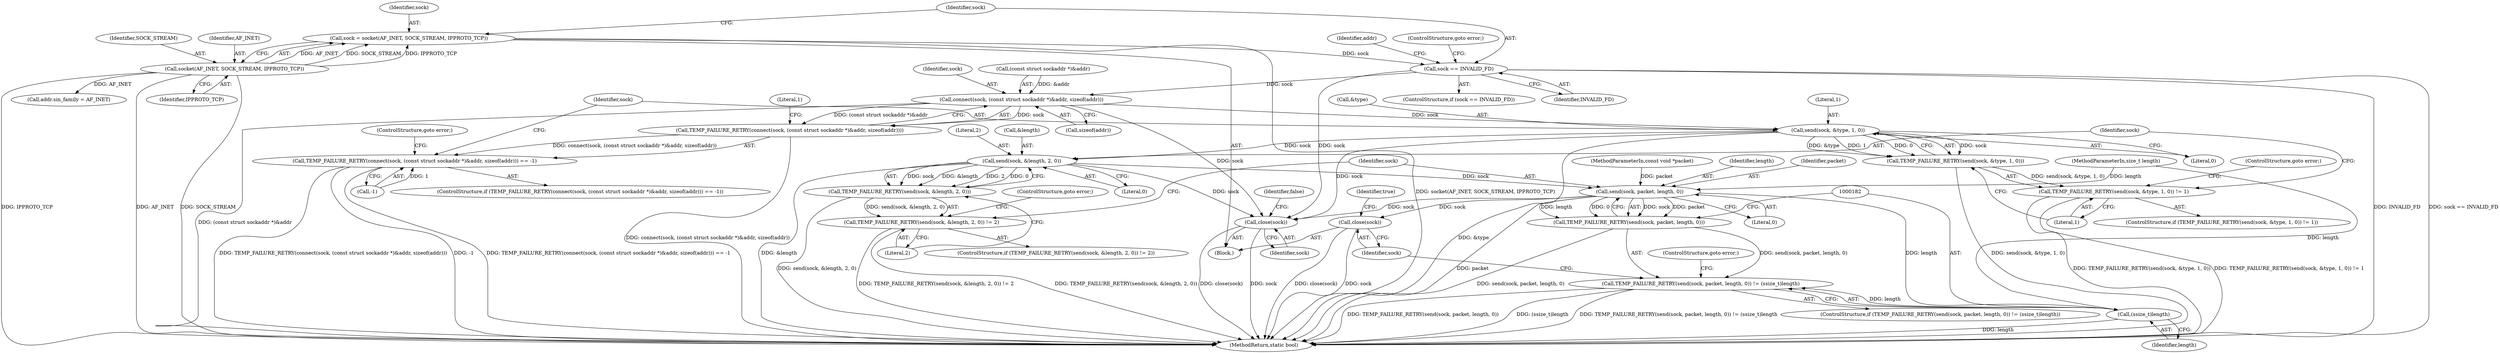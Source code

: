digraph "0_Android_472271b153c5dc53c28beac55480a8d8434b2d5c_69@API" {
"1000106" [label="(Call,sock = socket(AF_INET, SOCK_STREAM, IPPROTO_TCP))"];
"1000108" [label="(Call,socket(AF_INET, SOCK_STREAM, IPPROTO_TCP))"];
"1000113" [label="(Call,sock == INVALID_FD)"];
"1000140" [label="(Call,connect(sock, (const struct sockaddr *)&addr, sizeof(addr)))"];
"1000139" [label="(Call,TEMP_FAILURE_RETRY(connect(sock, (const struct sockaddr *)&addr, sizeof(addr))))"];
"1000138" [label="(Call,TEMP_FAILURE_RETRY(connect(sock, (const struct sockaddr *)&addr, sizeof(addr))) == -1)"];
"1000154" [label="(Call,send(sock, &type, 1, 0))"];
"1000153" [label="(Call,TEMP_FAILURE_RETRY(send(sock, &type, 1, 0)))"];
"1000152" [label="(Call,TEMP_FAILURE_RETRY(send(sock, &type, 1, 0)) != 1)"];
"1000165" [label="(Call,send(sock, &length, 2, 0))"];
"1000164" [label="(Call,TEMP_FAILURE_RETRY(send(sock, &length, 2, 0)))"];
"1000163" [label="(Call,TEMP_FAILURE_RETRY(send(sock, &length, 2, 0)) != 2)"];
"1000176" [label="(Call,send(sock, packet, length, 0))"];
"1000175" [label="(Call,TEMP_FAILURE_RETRY(send(sock, packet, length, 0)))"];
"1000174" [label="(Call,TEMP_FAILURE_RETRY(send(sock, packet, length, 0)) != (ssize_t)length)"];
"1000181" [label="(Call,(ssize_t)length)"];
"1000185" [label="(Call,close(sock))"];
"1000190" [label="(Call,close(sock))"];
"1000154" [label="(Call,send(sock, &type, 1, 0))"];
"1000142" [label="(Call,(const struct sockaddr *)&addr)"];
"1000148" [label="(Call,-1)"];
"1000138" [label="(Call,TEMP_FAILURE_RETRY(connect(sock, (const struct sockaddr *)&addr, sizeof(addr))) == -1)"];
"1000190" [label="(Call,close(sock))"];
"1000185" [label="(Call,close(sock))"];
"1000110" [label="(Identifier,SOCK_STREAM)"];
"1000112" [label="(ControlStructure,if (sock == INVALID_FD))"];
"1000175" [label="(Call,TEMP_FAILURE_RETRY(send(sock, packet, length, 0)))"];
"1000193" [label="(Identifier,false)"];
"1000176" [label="(Call,send(sock, packet, length, 0))"];
"1000149" [label="(Literal,1)"];
"1000163" [label="(Call,TEMP_FAILURE_RETRY(send(sock, &length, 2, 0)) != 2)"];
"1000109" [label="(Identifier,AF_INET)"];
"1000155" [label="(Identifier,sock)"];
"1000169" [label="(Literal,2)"];
"1000179" [label="(Identifier,length)"];
"1000113" [label="(Call,sock == INVALID_FD)"];
"1000120" [label="(Identifier,addr)"];
"1000139" [label="(Call,TEMP_FAILURE_RETRY(connect(sock, (const struct sockaddr *)&addr, sizeof(addr))))"];
"1000174" [label="(Call,TEMP_FAILURE_RETRY(send(sock, packet, length, 0)) != (ssize_t)length)"];
"1000108" [label="(Call,socket(AF_INET, SOCK_STREAM, IPPROTO_TCP))"];
"1000166" [label="(Identifier,sock)"];
"1000170" [label="(Literal,0)"];
"1000152" [label="(Call,TEMP_FAILURE_RETRY(send(sock, &type, 1, 0)) != 1)"];
"1000159" [label="(Literal,0)"];
"1000171" [label="(Literal,2)"];
"1000140" [label="(Call,connect(sock, (const struct sockaddr *)&addr, sizeof(addr)))"];
"1000162" [label="(ControlStructure,if (TEMP_FAILURE_RETRY(send(sock, &length, 2, 0)) != 2))"];
"1000178" [label="(Identifier,packet)"];
"1000180" [label="(Literal,0)"];
"1000181" [label="(Call,(ssize_t)length)"];
"1000161" [label="(ControlStructure,goto error;)"];
"1000151" [label="(ControlStructure,if (TEMP_FAILURE_RETRY(send(sock, &type, 1, 0)) != 1))"];
"1000186" [label="(Identifier,sock)"];
"1000177" [label="(Identifier,sock)"];
"1000104" [label="(Block,)"];
"1000153" [label="(Call,TEMP_FAILURE_RETRY(send(sock, &type, 1, 0)))"];
"1000107" [label="(Identifier,sock)"];
"1000116" [label="(ControlStructure,goto error;)"];
"1000150" [label="(ControlStructure,goto error;)"];
"1000160" [label="(Literal,1)"];
"1000137" [label="(ControlStructure,if (TEMP_FAILURE_RETRY(connect(sock, (const struct sockaddr *)&addr, sizeof(addr))) == -1))"];
"1000164" [label="(Call,TEMP_FAILURE_RETRY(send(sock, &length, 2, 0)))"];
"1000173" [label="(ControlStructure,if (TEMP_FAILURE_RETRY(send(sock, packet, length, 0)) != (ssize_t)length))"];
"1000118" [label="(Call,addr.sin_family = AF_INET)"];
"1000165" [label="(Call,send(sock, &length, 2, 0))"];
"1000115" [label="(Identifier,INVALID_FD)"];
"1000146" [label="(Call,sizeof(addr))"];
"1000141" [label="(Identifier,sock)"];
"1000156" [label="(Call,&type)"];
"1000114" [label="(Identifier,sock)"];
"1000106" [label="(Call,sock = socket(AF_INET, SOCK_STREAM, IPPROTO_TCP))"];
"1000194" [label="(MethodReturn,static bool)"];
"1000158" [label="(Literal,1)"];
"1000184" [label="(ControlStructure,goto error;)"];
"1000191" [label="(Identifier,sock)"];
"1000103" [label="(MethodParameterIn,size_t length)"];
"1000167" [label="(Call,&length)"];
"1000183" [label="(Identifier,length)"];
"1000102" [label="(MethodParameterIn,const void *packet)"];
"1000111" [label="(Identifier,IPPROTO_TCP)"];
"1000188" [label="(Identifier,true)"];
"1000172" [label="(ControlStructure,goto error;)"];
"1000106" -> "1000104"  [label="AST: "];
"1000106" -> "1000108"  [label="CFG: "];
"1000107" -> "1000106"  [label="AST: "];
"1000108" -> "1000106"  [label="AST: "];
"1000114" -> "1000106"  [label="CFG: "];
"1000106" -> "1000194"  [label="DDG: socket(AF_INET, SOCK_STREAM, IPPROTO_TCP)"];
"1000108" -> "1000106"  [label="DDG: AF_INET"];
"1000108" -> "1000106"  [label="DDG: SOCK_STREAM"];
"1000108" -> "1000106"  [label="DDG: IPPROTO_TCP"];
"1000106" -> "1000113"  [label="DDG: sock"];
"1000108" -> "1000111"  [label="CFG: "];
"1000109" -> "1000108"  [label="AST: "];
"1000110" -> "1000108"  [label="AST: "];
"1000111" -> "1000108"  [label="AST: "];
"1000108" -> "1000194"  [label="DDG: SOCK_STREAM"];
"1000108" -> "1000194"  [label="DDG: IPPROTO_TCP"];
"1000108" -> "1000194"  [label="DDG: AF_INET"];
"1000108" -> "1000118"  [label="DDG: AF_INET"];
"1000113" -> "1000112"  [label="AST: "];
"1000113" -> "1000115"  [label="CFG: "];
"1000114" -> "1000113"  [label="AST: "];
"1000115" -> "1000113"  [label="AST: "];
"1000116" -> "1000113"  [label="CFG: "];
"1000120" -> "1000113"  [label="CFG: "];
"1000113" -> "1000194"  [label="DDG: INVALID_FD"];
"1000113" -> "1000194"  [label="DDG: sock == INVALID_FD"];
"1000113" -> "1000140"  [label="DDG: sock"];
"1000113" -> "1000190"  [label="DDG: sock"];
"1000140" -> "1000139"  [label="AST: "];
"1000140" -> "1000146"  [label="CFG: "];
"1000141" -> "1000140"  [label="AST: "];
"1000142" -> "1000140"  [label="AST: "];
"1000146" -> "1000140"  [label="AST: "];
"1000139" -> "1000140"  [label="CFG: "];
"1000140" -> "1000194"  [label="DDG: (const struct sockaddr *)&addr"];
"1000140" -> "1000139"  [label="DDG: sock"];
"1000140" -> "1000139"  [label="DDG: (const struct sockaddr *)&addr"];
"1000142" -> "1000140"  [label="DDG: &addr"];
"1000140" -> "1000154"  [label="DDG: sock"];
"1000140" -> "1000190"  [label="DDG: sock"];
"1000139" -> "1000138"  [label="AST: "];
"1000149" -> "1000139"  [label="CFG: "];
"1000139" -> "1000194"  [label="DDG: connect(sock, (const struct sockaddr *)&addr, sizeof(addr))"];
"1000139" -> "1000138"  [label="DDG: connect(sock, (const struct sockaddr *)&addr, sizeof(addr))"];
"1000138" -> "1000137"  [label="AST: "];
"1000138" -> "1000148"  [label="CFG: "];
"1000148" -> "1000138"  [label="AST: "];
"1000150" -> "1000138"  [label="CFG: "];
"1000155" -> "1000138"  [label="CFG: "];
"1000138" -> "1000194"  [label="DDG: TEMP_FAILURE_RETRY(connect(sock, (const struct sockaddr *)&addr, sizeof(addr)))"];
"1000138" -> "1000194"  [label="DDG: -1"];
"1000138" -> "1000194"  [label="DDG: TEMP_FAILURE_RETRY(connect(sock, (const struct sockaddr *)&addr, sizeof(addr))) == -1"];
"1000148" -> "1000138"  [label="DDG: 1"];
"1000154" -> "1000153"  [label="AST: "];
"1000154" -> "1000159"  [label="CFG: "];
"1000155" -> "1000154"  [label="AST: "];
"1000156" -> "1000154"  [label="AST: "];
"1000158" -> "1000154"  [label="AST: "];
"1000159" -> "1000154"  [label="AST: "];
"1000153" -> "1000154"  [label="CFG: "];
"1000154" -> "1000194"  [label="DDG: &type"];
"1000154" -> "1000153"  [label="DDG: sock"];
"1000154" -> "1000153"  [label="DDG: &type"];
"1000154" -> "1000153"  [label="DDG: 1"];
"1000154" -> "1000153"  [label="DDG: 0"];
"1000154" -> "1000165"  [label="DDG: sock"];
"1000154" -> "1000190"  [label="DDG: sock"];
"1000153" -> "1000152"  [label="AST: "];
"1000160" -> "1000153"  [label="CFG: "];
"1000153" -> "1000194"  [label="DDG: send(sock, &type, 1, 0)"];
"1000153" -> "1000152"  [label="DDG: send(sock, &type, 1, 0)"];
"1000152" -> "1000151"  [label="AST: "];
"1000152" -> "1000160"  [label="CFG: "];
"1000160" -> "1000152"  [label="AST: "];
"1000161" -> "1000152"  [label="CFG: "];
"1000166" -> "1000152"  [label="CFG: "];
"1000152" -> "1000194"  [label="DDG: TEMP_FAILURE_RETRY(send(sock, &type, 1, 0))"];
"1000152" -> "1000194"  [label="DDG: TEMP_FAILURE_RETRY(send(sock, &type, 1, 0)) != 1"];
"1000165" -> "1000164"  [label="AST: "];
"1000165" -> "1000170"  [label="CFG: "];
"1000166" -> "1000165"  [label="AST: "];
"1000167" -> "1000165"  [label="AST: "];
"1000169" -> "1000165"  [label="AST: "];
"1000170" -> "1000165"  [label="AST: "];
"1000164" -> "1000165"  [label="CFG: "];
"1000165" -> "1000194"  [label="DDG: &length"];
"1000165" -> "1000164"  [label="DDG: sock"];
"1000165" -> "1000164"  [label="DDG: &length"];
"1000165" -> "1000164"  [label="DDG: 2"];
"1000165" -> "1000164"  [label="DDG: 0"];
"1000165" -> "1000176"  [label="DDG: sock"];
"1000165" -> "1000190"  [label="DDG: sock"];
"1000164" -> "1000163"  [label="AST: "];
"1000171" -> "1000164"  [label="CFG: "];
"1000164" -> "1000194"  [label="DDG: send(sock, &length, 2, 0)"];
"1000164" -> "1000163"  [label="DDG: send(sock, &length, 2, 0)"];
"1000163" -> "1000162"  [label="AST: "];
"1000163" -> "1000171"  [label="CFG: "];
"1000171" -> "1000163"  [label="AST: "];
"1000172" -> "1000163"  [label="CFG: "];
"1000177" -> "1000163"  [label="CFG: "];
"1000163" -> "1000194"  [label="DDG: TEMP_FAILURE_RETRY(send(sock, &length, 2, 0))"];
"1000163" -> "1000194"  [label="DDG: TEMP_FAILURE_RETRY(send(sock, &length, 2, 0)) != 2"];
"1000176" -> "1000175"  [label="AST: "];
"1000176" -> "1000180"  [label="CFG: "];
"1000177" -> "1000176"  [label="AST: "];
"1000178" -> "1000176"  [label="AST: "];
"1000179" -> "1000176"  [label="AST: "];
"1000180" -> "1000176"  [label="AST: "];
"1000175" -> "1000176"  [label="CFG: "];
"1000176" -> "1000194"  [label="DDG: packet"];
"1000176" -> "1000175"  [label="DDG: sock"];
"1000176" -> "1000175"  [label="DDG: packet"];
"1000176" -> "1000175"  [label="DDG: length"];
"1000176" -> "1000175"  [label="DDG: 0"];
"1000102" -> "1000176"  [label="DDG: packet"];
"1000103" -> "1000176"  [label="DDG: length"];
"1000176" -> "1000181"  [label="DDG: length"];
"1000176" -> "1000185"  [label="DDG: sock"];
"1000176" -> "1000190"  [label="DDG: sock"];
"1000175" -> "1000174"  [label="AST: "];
"1000182" -> "1000175"  [label="CFG: "];
"1000175" -> "1000194"  [label="DDG: send(sock, packet, length, 0)"];
"1000175" -> "1000174"  [label="DDG: send(sock, packet, length, 0)"];
"1000174" -> "1000173"  [label="AST: "];
"1000174" -> "1000181"  [label="CFG: "];
"1000181" -> "1000174"  [label="AST: "];
"1000184" -> "1000174"  [label="CFG: "];
"1000186" -> "1000174"  [label="CFG: "];
"1000174" -> "1000194"  [label="DDG: (ssize_t)length"];
"1000174" -> "1000194"  [label="DDG: TEMP_FAILURE_RETRY(send(sock, packet, length, 0)) != (ssize_t)length"];
"1000174" -> "1000194"  [label="DDG: TEMP_FAILURE_RETRY(send(sock, packet, length, 0))"];
"1000181" -> "1000174"  [label="DDG: length"];
"1000181" -> "1000183"  [label="CFG: "];
"1000182" -> "1000181"  [label="AST: "];
"1000183" -> "1000181"  [label="AST: "];
"1000181" -> "1000194"  [label="DDG: length"];
"1000103" -> "1000181"  [label="DDG: length"];
"1000185" -> "1000104"  [label="AST: "];
"1000185" -> "1000186"  [label="CFG: "];
"1000186" -> "1000185"  [label="AST: "];
"1000188" -> "1000185"  [label="CFG: "];
"1000185" -> "1000194"  [label="DDG: close(sock)"];
"1000185" -> "1000194"  [label="DDG: sock"];
"1000190" -> "1000104"  [label="AST: "];
"1000190" -> "1000191"  [label="CFG: "];
"1000191" -> "1000190"  [label="AST: "];
"1000193" -> "1000190"  [label="CFG: "];
"1000190" -> "1000194"  [label="DDG: close(sock)"];
"1000190" -> "1000194"  [label="DDG: sock"];
}
